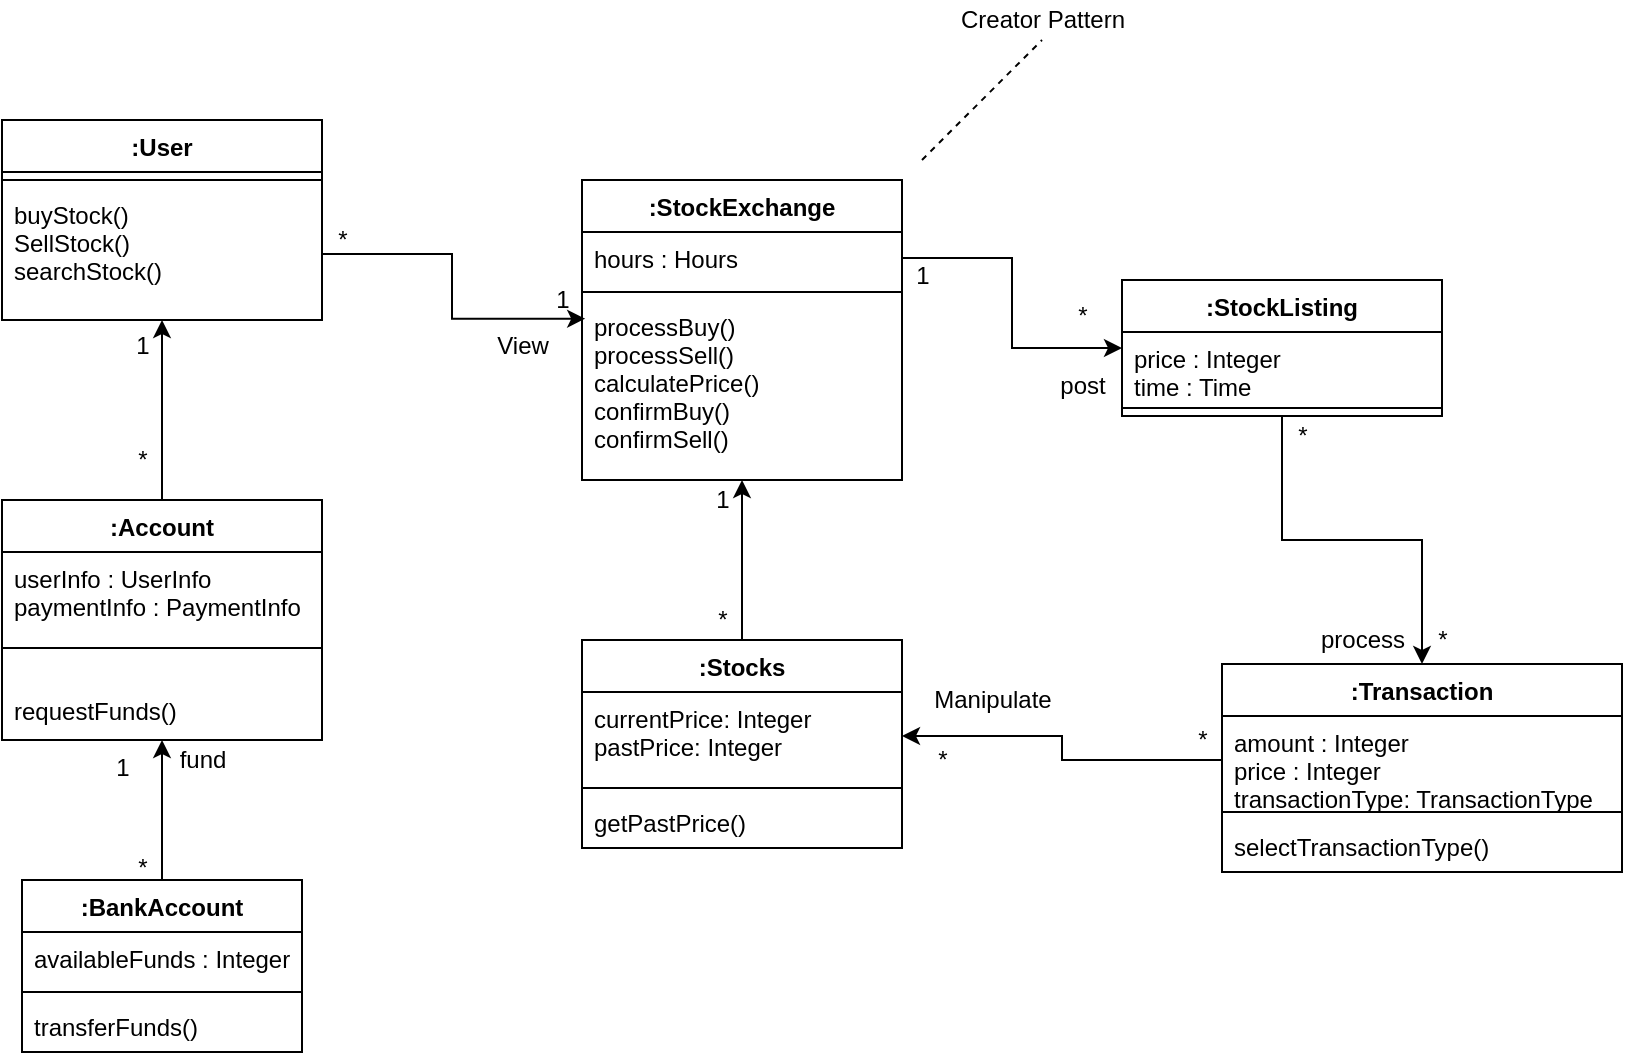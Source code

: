 <mxfile version="14.6.1" type="device"><diagram id="vowY4uQabEtt2V2pGkBU" name="Page-1"><mxGraphModel dx="509" dy="480" grid="1" gridSize="10" guides="1" tooltips="1" connect="1" arrows="1" fold="1" page="1" pageScale="1" pageWidth="850" pageHeight="1100" math="0" shadow="0"><root><mxCell id="0"/><mxCell id="1" parent="0"/><mxCell id="N-OYYbUF88nAb0XOlH9G-22" value=":StockExchange" style="swimlane;fontStyle=1;align=center;verticalAlign=top;childLayout=stackLayout;horizontal=1;startSize=26;horizontalStack=0;resizeParent=1;resizeParentMax=0;resizeLast=0;collapsible=1;marginBottom=0;" parent="1" vertex="1"><mxGeometry x="320" y="310" width="160" height="150" as="geometry"/></mxCell><mxCell id="N-OYYbUF88nAb0XOlH9G-23" value="hours : Hours " style="text;strokeColor=none;fillColor=none;align=left;verticalAlign=top;spacingLeft=4;spacingRight=4;overflow=hidden;rotatable=0;points=[[0,0.5],[1,0.5]];portConstraint=eastwest;" parent="N-OYYbUF88nAb0XOlH9G-22" vertex="1"><mxGeometry y="26" width="160" height="26" as="geometry"/></mxCell><mxCell id="N-OYYbUF88nAb0XOlH9G-24" value="" style="line;strokeWidth=1;fillColor=none;align=left;verticalAlign=middle;spacingTop=-1;spacingLeft=3;spacingRight=3;rotatable=0;labelPosition=right;points=[];portConstraint=eastwest;" parent="N-OYYbUF88nAb0XOlH9G-22" vertex="1"><mxGeometry y="52" width="160" height="8" as="geometry"/></mxCell><mxCell id="N-OYYbUF88nAb0XOlH9G-25" value="processBuy()&#10;processSell()&#10;calculatePrice()&#10;confirmBuy()&#10;confirmSell()" style="text;strokeColor=none;fillColor=none;align=left;verticalAlign=top;spacingLeft=4;spacingRight=4;overflow=hidden;rotatable=0;points=[[0,0.5],[1,0.5]];portConstraint=eastwest;" parent="N-OYYbUF88nAb0XOlH9G-22" vertex="1"><mxGeometry y="60" width="160" height="90" as="geometry"/></mxCell><mxCell id="A90d-2N0DYWimmMu7yHD-3" style="edgeStyle=orthogonalEdgeStyle;rounded=0;orthogonalLoop=1;jettySize=auto;html=1;" edge="1" parent="1" source="N-OYYbUF88nAb0XOlH9G-30" target="N-OYYbUF88nAb0XOlH9G-60"><mxGeometry relative="1" as="geometry"/></mxCell><mxCell id="N-OYYbUF88nAb0XOlH9G-30" value=":StockListing" style="swimlane;fontStyle=1;align=center;verticalAlign=top;childLayout=stackLayout;horizontal=1;startSize=26;horizontalStack=0;resizeParent=1;resizeParentMax=0;resizeLast=0;collapsible=1;marginBottom=0;" parent="1" vertex="1"><mxGeometry x="590" y="360" width="160" height="68" as="geometry"/></mxCell><mxCell id="N-OYYbUF88nAb0XOlH9G-31" value="price : Integer&#10;time : Time" style="text;strokeColor=none;fillColor=none;align=left;verticalAlign=top;spacingLeft=4;spacingRight=4;overflow=hidden;rotatable=0;points=[[0,0.5],[1,0.5]];portConstraint=eastwest;" parent="N-OYYbUF88nAb0XOlH9G-30" vertex="1"><mxGeometry y="26" width="160" height="34" as="geometry"/></mxCell><mxCell id="N-OYYbUF88nAb0XOlH9G-32" value="" style="line;strokeWidth=1;fillColor=none;align=left;verticalAlign=middle;spacingTop=-1;spacingLeft=3;spacingRight=3;rotatable=0;labelPosition=right;points=[];portConstraint=eastwest;" parent="N-OYYbUF88nAb0XOlH9G-30" vertex="1"><mxGeometry y="60" width="160" height="8" as="geometry"/></mxCell><mxCell id="N-OYYbUF88nAb0XOlH9G-66" style="edgeStyle=orthogonalEdgeStyle;rounded=0;orthogonalLoop=1;jettySize=auto;html=1;" parent="1" source="N-OYYbUF88nAb0XOlH9G-34" edge="1"><mxGeometry relative="1" as="geometry"><mxPoint x="110" y="590" as="targetPoint"/></mxGeometry></mxCell><mxCell id="N-OYYbUF88nAb0XOlH9G-34" value=":BankAccount" style="swimlane;fontStyle=1;align=center;verticalAlign=top;childLayout=stackLayout;horizontal=1;startSize=26;horizontalStack=0;resizeParent=1;resizeParentMax=0;resizeLast=0;collapsible=1;marginBottom=0;" parent="1" vertex="1"><mxGeometry x="40" y="660" width="140" height="86" as="geometry"/></mxCell><mxCell id="N-OYYbUF88nAb0XOlH9G-35" value="availableFunds : Integer" style="text;strokeColor=none;fillColor=none;align=left;verticalAlign=top;spacingLeft=4;spacingRight=4;overflow=hidden;rotatable=0;points=[[0,0.5],[1,0.5]];portConstraint=eastwest;" parent="N-OYYbUF88nAb0XOlH9G-34" vertex="1"><mxGeometry y="26" width="140" height="26" as="geometry"/></mxCell><mxCell id="N-OYYbUF88nAb0XOlH9G-36" value="" style="line;strokeWidth=1;fillColor=none;align=left;verticalAlign=middle;spacingTop=-1;spacingLeft=3;spacingRight=3;rotatable=0;labelPosition=right;points=[];portConstraint=eastwest;" parent="N-OYYbUF88nAb0XOlH9G-34" vertex="1"><mxGeometry y="52" width="140" height="8" as="geometry"/></mxCell><mxCell id="N-OYYbUF88nAb0XOlH9G-37" value="transferFunds()" style="text;strokeColor=none;fillColor=none;align=left;verticalAlign=top;spacingLeft=4;spacingRight=4;overflow=hidden;rotatable=0;points=[[0,0.5],[1,0.5]];portConstraint=eastwest;" parent="N-OYYbUF88nAb0XOlH9G-34" vertex="1"><mxGeometry y="60" width="140" height="26" as="geometry"/></mxCell><mxCell id="N-OYYbUF88nAb0XOlH9G-70" style="edgeStyle=orthogonalEdgeStyle;rounded=0;orthogonalLoop=1;jettySize=auto;html=1;" parent="1" source="N-OYYbUF88nAb0XOlH9G-42" edge="1"><mxGeometry relative="1" as="geometry"><mxPoint x="110" y="380" as="targetPoint"/></mxGeometry></mxCell><mxCell id="N-OYYbUF88nAb0XOlH9G-42" value=":Account" style="swimlane;fontStyle=1;align=center;verticalAlign=top;childLayout=stackLayout;horizontal=1;startSize=26;horizontalStack=0;resizeParent=1;resizeParentMax=0;resizeLast=0;collapsible=1;marginBottom=0;" parent="1" vertex="1"><mxGeometry x="30" y="470" width="160" height="120" as="geometry"/></mxCell><mxCell id="N-OYYbUF88nAb0XOlH9G-43" value="userInfo : UserInfo&#10;paymentInfo : PaymentInfo" style="text;strokeColor=none;fillColor=none;align=left;verticalAlign=top;spacingLeft=4;spacingRight=4;overflow=hidden;rotatable=0;points=[[0,0.5],[1,0.5]];portConstraint=eastwest;" parent="N-OYYbUF88nAb0XOlH9G-42" vertex="1"><mxGeometry y="26" width="160" height="44" as="geometry"/></mxCell><mxCell id="N-OYYbUF88nAb0XOlH9G-44" value="" style="line;strokeWidth=1;fillColor=none;align=left;verticalAlign=middle;spacingTop=-1;spacingLeft=3;spacingRight=3;rotatable=0;labelPosition=right;points=[];portConstraint=eastwest;" parent="N-OYYbUF88nAb0XOlH9G-42" vertex="1"><mxGeometry y="70" width="160" height="8" as="geometry"/></mxCell><mxCell id="N-OYYbUF88nAb0XOlH9G-45" value="&#10;requestFunds()" style="text;strokeColor=none;fillColor=none;align=left;verticalAlign=top;spacingLeft=4;spacingRight=4;overflow=hidden;rotatable=0;points=[[0,0.5],[1,0.5]];portConstraint=eastwest;" parent="N-OYYbUF88nAb0XOlH9G-42" vertex="1"><mxGeometry y="78" width="160" height="42" as="geometry"/></mxCell><mxCell id="N-OYYbUF88nAb0XOlH9G-48" value=":User" style="swimlane;fontStyle=1;align=center;verticalAlign=top;childLayout=stackLayout;horizontal=1;startSize=26;horizontalStack=0;resizeParent=1;resizeParentMax=0;resizeLast=0;collapsible=1;marginBottom=0;" parent="1" vertex="1"><mxGeometry x="30" y="280" width="160" height="100" as="geometry"/></mxCell><mxCell id="N-OYYbUF88nAb0XOlH9G-50" value="" style="line;strokeWidth=1;fillColor=none;align=left;verticalAlign=middle;spacingTop=-1;spacingLeft=3;spacingRight=3;rotatable=0;labelPosition=right;points=[];portConstraint=eastwest;" parent="N-OYYbUF88nAb0XOlH9G-48" vertex="1"><mxGeometry y="26" width="160" height="8" as="geometry"/></mxCell><mxCell id="N-OYYbUF88nAb0XOlH9G-51" value="buyStock()&#10;SellStock()&#10;searchStock()" style="text;strokeColor=none;fillColor=none;align=left;verticalAlign=top;spacingLeft=4;spacingRight=4;overflow=hidden;rotatable=0;points=[[0,0.5],[1,0.5]];portConstraint=eastwest;" parent="N-OYYbUF88nAb0XOlH9G-48" vertex="1"><mxGeometry y="34" width="160" height="66" as="geometry"/></mxCell><mxCell id="N-OYYbUF88nAb0XOlH9G-79" style="edgeStyle=orthogonalEdgeStyle;rounded=0;orthogonalLoop=1;jettySize=auto;html=1;" parent="1" source="N-OYYbUF88nAb0XOlH9G-56" edge="1"><mxGeometry relative="1" as="geometry"><mxPoint x="400" y="460" as="targetPoint"/></mxGeometry></mxCell><mxCell id="N-OYYbUF88nAb0XOlH9G-56" value=":Stocks" style="swimlane;fontStyle=1;align=center;verticalAlign=top;childLayout=stackLayout;horizontal=1;startSize=26;horizontalStack=0;resizeParent=1;resizeParentMax=0;resizeLast=0;collapsible=1;marginBottom=0;" parent="1" vertex="1"><mxGeometry x="320" y="540" width="160" height="104" as="geometry"/></mxCell><mxCell id="N-OYYbUF88nAb0XOlH9G-57" value="currentPrice: Integer&#10;pastPrice: Integer" style="text;strokeColor=none;fillColor=none;align=left;verticalAlign=top;spacingLeft=4;spacingRight=4;overflow=hidden;rotatable=0;points=[[0,0.5],[1,0.5]];portConstraint=eastwest;" parent="N-OYYbUF88nAb0XOlH9G-56" vertex="1"><mxGeometry y="26" width="160" height="44" as="geometry"/></mxCell><mxCell id="N-OYYbUF88nAb0XOlH9G-58" value="" style="line;strokeWidth=1;fillColor=none;align=left;verticalAlign=middle;spacingTop=-1;spacingLeft=3;spacingRight=3;rotatable=0;labelPosition=right;points=[];portConstraint=eastwest;" parent="N-OYYbUF88nAb0XOlH9G-56" vertex="1"><mxGeometry y="70" width="160" height="8" as="geometry"/></mxCell><mxCell id="N-OYYbUF88nAb0XOlH9G-59" value="getPastPrice()" style="text;strokeColor=none;fillColor=none;align=left;verticalAlign=top;spacingLeft=4;spacingRight=4;overflow=hidden;rotatable=0;points=[[0,0.5],[1,0.5]];portConstraint=eastwest;" parent="N-OYYbUF88nAb0XOlH9G-56" vertex="1"><mxGeometry y="78" width="160" height="26" as="geometry"/></mxCell><mxCell id="N-OYYbUF88nAb0XOlH9G-60" value=":Transaction" style="swimlane;fontStyle=1;align=center;verticalAlign=top;childLayout=stackLayout;horizontal=1;startSize=26;horizontalStack=0;resizeParent=1;resizeParentMax=0;resizeLast=0;collapsible=1;marginBottom=0;" parent="1" vertex="1"><mxGeometry x="640" y="552" width="200" height="104" as="geometry"/></mxCell><mxCell id="N-OYYbUF88nAb0XOlH9G-61" value="amount : Integer&#10;price : Integer&#10;transactionType: TransactionType" style="text;strokeColor=none;fillColor=none;align=left;verticalAlign=top;spacingLeft=4;spacingRight=4;overflow=hidden;rotatable=0;points=[[0,0.5],[1,0.5]];portConstraint=eastwest;" parent="N-OYYbUF88nAb0XOlH9G-60" vertex="1"><mxGeometry y="26" width="200" height="44" as="geometry"/></mxCell><mxCell id="N-OYYbUF88nAb0XOlH9G-62" value="" style="line;strokeWidth=1;fillColor=none;align=left;verticalAlign=middle;spacingTop=-1;spacingLeft=3;spacingRight=3;rotatable=0;labelPosition=right;points=[];portConstraint=eastwest;" parent="N-OYYbUF88nAb0XOlH9G-60" vertex="1"><mxGeometry y="70" width="200" height="8" as="geometry"/></mxCell><mxCell id="N-OYYbUF88nAb0XOlH9G-63" value="selectTransactionType()" style="text;strokeColor=none;fillColor=none;align=left;verticalAlign=top;spacingLeft=4;spacingRight=4;overflow=hidden;rotatable=0;points=[[0,0.5],[1,0.5]];portConstraint=eastwest;" parent="N-OYYbUF88nAb0XOlH9G-60" vertex="1"><mxGeometry y="78" width="200" height="26" as="geometry"/></mxCell><mxCell id="N-OYYbUF88nAb0XOlH9G-67" value="*" style="text;html=1;align=center;verticalAlign=middle;resizable=0;points=[];autosize=1;" parent="1" vertex="1"><mxGeometry x="90" y="644" width="20" height="20" as="geometry"/></mxCell><mxCell id="N-OYYbUF88nAb0XOlH9G-68" value="1" style="text;html=1;align=center;verticalAlign=middle;resizable=0;points=[];autosize=1;" parent="1" vertex="1"><mxGeometry x="80" y="594" width="20" height="20" as="geometry"/></mxCell><mxCell id="N-OYYbUF88nAb0XOlH9G-69" value="fund" style="text;html=1;align=center;verticalAlign=middle;resizable=0;points=[];autosize=1;" parent="1" vertex="1"><mxGeometry x="110" y="590" width="40" height="20" as="geometry"/></mxCell><mxCell id="N-OYYbUF88nAb0XOlH9G-71" value="*" style="text;html=1;align=center;verticalAlign=middle;resizable=0;points=[];autosize=1;" parent="1" vertex="1"><mxGeometry x="90" y="440" width="20" height="20" as="geometry"/></mxCell><mxCell id="N-OYYbUF88nAb0XOlH9G-72" value="1" style="text;html=1;align=center;verticalAlign=middle;resizable=0;points=[];autosize=1;" parent="1" vertex="1"><mxGeometry x="90" y="383" width="20" height="20" as="geometry"/></mxCell><mxCell id="N-OYYbUF88nAb0XOlH9G-73" style="edgeStyle=orthogonalEdgeStyle;rounded=0;orthogonalLoop=1;jettySize=auto;html=1;entryX=0.01;entryY=0.104;entryDx=0;entryDy=0;entryPerimeter=0;" parent="1" source="N-OYYbUF88nAb0XOlH9G-51" target="N-OYYbUF88nAb0XOlH9G-25" edge="1"><mxGeometry relative="1" as="geometry"/></mxCell><mxCell id="N-OYYbUF88nAb0XOlH9G-86" value="*" style="text;html=1;align=center;verticalAlign=middle;resizable=0;points=[];autosize=1;" parent="1" vertex="1"><mxGeometry x="380" y="520" width="20" height="20" as="geometry"/></mxCell><mxCell id="N-OYYbUF88nAb0XOlH9G-87" value="1" style="text;html=1;align=center;verticalAlign=middle;resizable=0;points=[];autosize=1;" parent="1" vertex="1"><mxGeometry x="380" y="460" width="20" height="20" as="geometry"/></mxCell><mxCell id="N-OYYbUF88nAb0XOlH9G-90" value="post" style="text;html=1;align=center;verticalAlign=middle;resizable=0;points=[];autosize=1;" parent="1" vertex="1"><mxGeometry x="550" y="403" width="40" height="20" as="geometry"/></mxCell><mxCell id="N-OYYbUF88nAb0XOlH9G-91" value="1" style="text;html=1;align=center;verticalAlign=middle;resizable=0;points=[];autosize=1;" parent="1" vertex="1"><mxGeometry x="480" y="348" width="20" height="20" as="geometry"/></mxCell><mxCell id="N-OYYbUF88nAb0XOlH9G-92" value="*" style="text;html=1;align=center;verticalAlign=middle;resizable=0;points=[];autosize=1;" parent="1" vertex="1"><mxGeometry x="560" y="368" width="20" height="20" as="geometry"/></mxCell><mxCell id="N-OYYbUF88nAb0XOlH9G-93" value="*" style="text;html=1;align=center;verticalAlign=middle;resizable=0;points=[];autosize=1;" parent="1" vertex="1"><mxGeometry x="670" y="428" width="20" height="20" as="geometry"/></mxCell><mxCell id="N-OYYbUF88nAb0XOlH9G-94" value="*" style="text;html=1;align=center;verticalAlign=middle;resizable=0;points=[];autosize=1;" parent="1" vertex="1"><mxGeometry x="740" y="530" width="20" height="20" as="geometry"/></mxCell><mxCell id="N-OYYbUF88nAb0XOlH9G-95" value="*" style="text;html=1;align=center;verticalAlign=middle;resizable=0;points=[];autosize=1;" parent="1" vertex="1"><mxGeometry x="190" y="330" width="20" height="20" as="geometry"/></mxCell><mxCell id="N-OYYbUF88nAb0XOlH9G-96" value="1" style="text;html=1;align=center;verticalAlign=middle;resizable=0;points=[];autosize=1;" parent="1" vertex="1"><mxGeometry x="300" y="360" width="20" height="20" as="geometry"/></mxCell><mxCell id="N-OYYbUF88nAb0XOlH9G-97" value="process" style="text;html=1;align=center;verticalAlign=middle;resizable=0;points=[];autosize=1;" parent="1" vertex="1"><mxGeometry x="680" y="530" width="60" height="20" as="geometry"/></mxCell><mxCell id="N-OYYbUF88nAb0XOlH9G-107" value="View" style="text;html=1;align=center;verticalAlign=middle;resizable=0;points=[];autosize=1;" parent="1" vertex="1"><mxGeometry x="270" y="383" width="40" height="20" as="geometry"/></mxCell><mxCell id="N-OYYbUF88nAb0XOlH9G-108" value="" style="endArrow=none;dashed=1;html=1;" parent="1" edge="1"><mxGeometry width="50" height="50" relative="1" as="geometry"><mxPoint x="490" y="300" as="sourcePoint"/><mxPoint x="550" y="240" as="targetPoint"/></mxGeometry></mxCell><mxCell id="N-OYYbUF88nAb0XOlH9G-109" value="Creator Pattern" style="text;html=1;align=center;verticalAlign=middle;resizable=0;points=[];autosize=1;" parent="1" vertex="1"><mxGeometry x="500" y="220" width="100" height="20" as="geometry"/></mxCell><mxCell id="A90d-2N0DYWimmMu7yHD-1" style="edgeStyle=orthogonalEdgeStyle;rounded=0;orthogonalLoop=1;jettySize=auto;html=1;entryX=0;entryY=0.5;entryDx=0;entryDy=0;" edge="1" parent="1" source="N-OYYbUF88nAb0XOlH9G-23" target="N-OYYbUF88nAb0XOlH9G-30"><mxGeometry relative="1" as="geometry"/></mxCell><mxCell id="A90d-2N0DYWimmMu7yHD-4" style="edgeStyle=orthogonalEdgeStyle;rounded=0;orthogonalLoop=1;jettySize=auto;html=1;entryX=1;entryY=0.5;entryDx=0;entryDy=0;" edge="1" parent="1" source="N-OYYbUF88nAb0XOlH9G-61" target="N-OYYbUF88nAb0XOlH9G-57"><mxGeometry relative="1" as="geometry"/></mxCell><mxCell id="A90d-2N0DYWimmMu7yHD-5" value="Manipulate" style="text;html=1;align=center;verticalAlign=middle;resizable=0;points=[];autosize=1;strokeColor=none;" vertex="1" parent="1"><mxGeometry x="490" y="560" width="70" height="20" as="geometry"/></mxCell><mxCell id="A90d-2N0DYWimmMu7yHD-6" value="*" style="text;html=1;align=center;verticalAlign=middle;resizable=0;points=[];autosize=1;strokeColor=none;" vertex="1" parent="1"><mxGeometry x="620" y="580" width="20" height="20" as="geometry"/></mxCell><mxCell id="A90d-2N0DYWimmMu7yHD-7" value="*" style="text;html=1;align=center;verticalAlign=middle;resizable=0;points=[];autosize=1;strokeColor=none;" vertex="1" parent="1"><mxGeometry x="490" y="590" width="20" height="20" as="geometry"/></mxCell></root></mxGraphModel></diagram></mxfile>